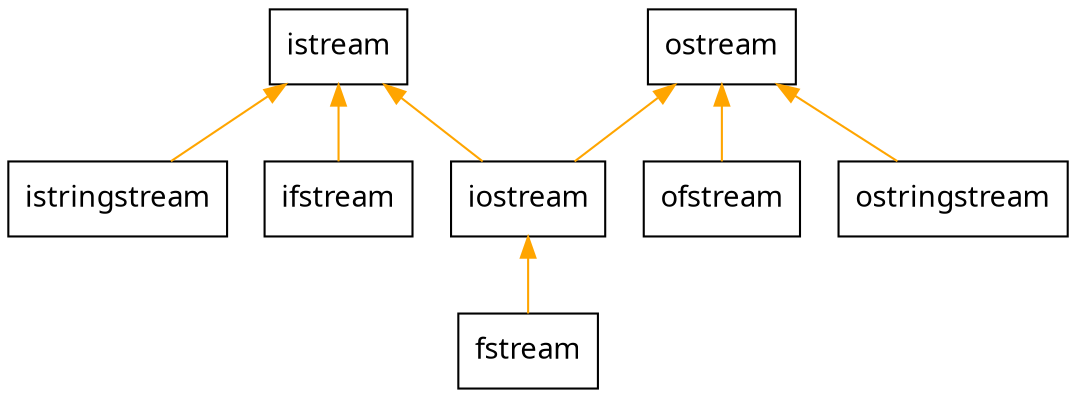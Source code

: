 # http://www.graphviz.org/content/cluster

digraph G {
 
  node [fontname = "Handlee", shape=record];
  edge [fontname = "Handlee"];

   node[font="Handlee"];
  edge [ dir = back, color="orange"]

 istream [ label = "istream"];
 ostream [label = "ostream"];
 
 
 //istring
 istringstream [label = "istringstream"];
 ifstream [label = "ifstream"];
 iostream [ label ="iostream"];
 ofstream [label ="ofstream"];
 ostringstream[label = "ostringstream"];
 fstream [label ="fstream"];
 
 istream -> istringstream, ifstream, iostream;
 ostream -> iostream, ofstream, ostringstream;
 iostream -> fstream;
}
